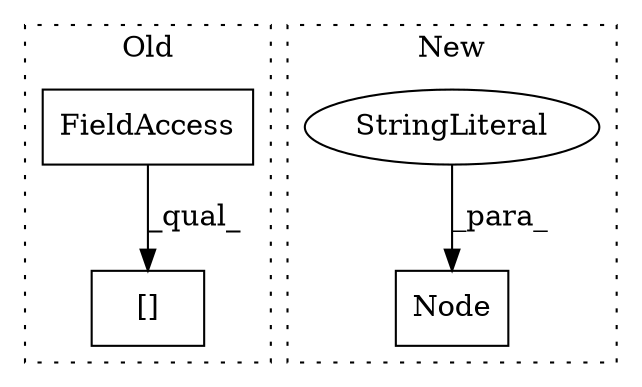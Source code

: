 digraph G {
subgraph cluster0 {
1 [label="[]" a="2" s="13830,13853" l="16,1" shape="box"];
4 [label="FieldAccess" a="22" s="13830" l="15" shape="box"];
label = "Old";
style="dotted";
}
subgraph cluster1 {
2 [label="Node" a="32" s="14919,15060" l="5,1" shape="box"];
3 [label="StringLiteral" a="45" s="14944" l="9" shape="ellipse"];
label = "New";
style="dotted";
}
3 -> 2 [label="_para_"];
4 -> 1 [label="_qual_"];
}